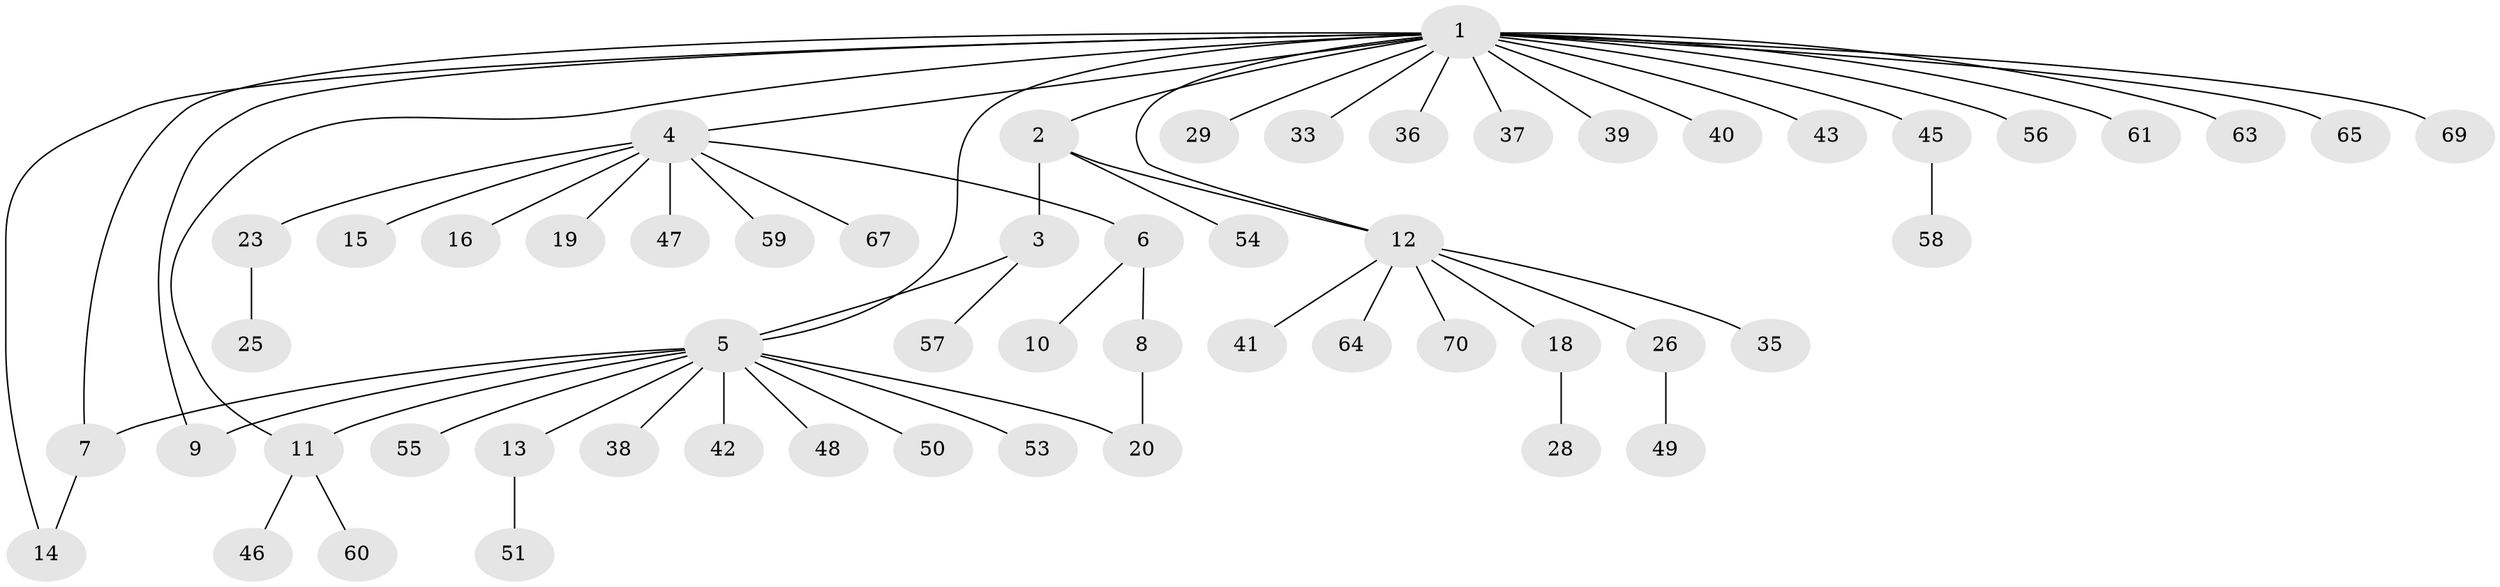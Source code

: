 // original degree distribution, {22: 0.014084507042253521, 4: 0.07042253521126761, 10: 0.014084507042253521, 14: 0.014084507042253521, 2: 0.22535211267605634, 3: 0.04225352112676056, 1: 0.6056338028169014, 6: 0.014084507042253521}
// Generated by graph-tools (version 1.1) at 2025/11/02/27/25 16:11:14]
// undirected, 56 vertices, 62 edges
graph export_dot {
graph [start="1"]
  node [color=gray90,style=filled];
  1 [super="+27"];
  2;
  3 [super="+22"];
  4 [super="+24"];
  5 [super="+68"];
  6 [super="+66"];
  7 [super="+32"];
  8 [super="+44"];
  9;
  10 [super="+21"];
  11 [super="+34"];
  12 [super="+17"];
  13;
  14;
  15;
  16;
  18;
  19;
  20;
  23;
  25;
  26 [super="+31"];
  28 [super="+52"];
  29 [super="+30"];
  33;
  35;
  36;
  37;
  38;
  39;
  40;
  41;
  42;
  43;
  45;
  46;
  47;
  48;
  49;
  50;
  51 [super="+71"];
  53;
  54 [super="+62"];
  55;
  56;
  57;
  58;
  59;
  60;
  61;
  63;
  64;
  65;
  67;
  69;
  70;
  1 -- 2;
  1 -- 4;
  1 -- 5;
  1 -- 7;
  1 -- 9;
  1 -- 12;
  1 -- 14;
  1 -- 29;
  1 -- 33;
  1 -- 36;
  1 -- 37;
  1 -- 39;
  1 -- 40 [weight=2];
  1 -- 43;
  1 -- 45;
  1 -- 56;
  1 -- 61;
  1 -- 63;
  1 -- 65;
  1 -- 69;
  1 -- 11;
  2 -- 3;
  2 -- 54;
  2 -- 12;
  3 -- 5;
  3 -- 57;
  4 -- 6;
  4 -- 15;
  4 -- 16;
  4 -- 19;
  4 -- 23;
  4 -- 47;
  4 -- 59;
  4 -- 67;
  5 -- 9;
  5 -- 11;
  5 -- 13;
  5 -- 20;
  5 -- 38;
  5 -- 42;
  5 -- 48;
  5 -- 50;
  5 -- 53;
  5 -- 55;
  5 -- 7;
  6 -- 8;
  6 -- 10;
  7 -- 14;
  8 -- 20;
  11 -- 46;
  11 -- 60;
  12 -- 26;
  12 -- 64;
  12 -- 18;
  12 -- 35;
  12 -- 70;
  12 -- 41;
  13 -- 51;
  18 -- 28;
  23 -- 25;
  26 -- 49;
  45 -- 58;
}
